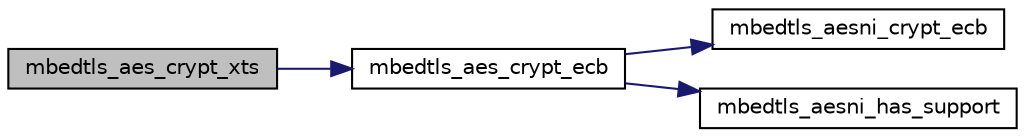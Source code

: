 digraph "mbedtls_aes_crypt_xts"
{
 // LATEX_PDF_SIZE
  edge [fontname="Helvetica",fontsize="10",labelfontname="Helvetica",labelfontsize="10"];
  node [fontname="Helvetica",fontsize="10",shape=record];
  rankdir="LR";
  Node1 [label="mbedtls_aes_crypt_xts",height=0.2,width=0.4,color="black", fillcolor="grey75", style="filled", fontcolor="black",tooltip="This function performs an AES-XTS encryption or decryption operation for an entire XTS data unit."];
  Node1 -> Node2 [color="midnightblue",fontsize="10",style="solid",fontname="Helvetica"];
  Node2 [label="mbedtls_aes_crypt_ecb",height=0.2,width=0.4,color="black", fillcolor="white", style="filled",URL="$dd/d34/aes_8c.html#a0e59fdda18a145e702984268b9ab291a",tooltip="This function performs an AES single-block encryption or decryption operation."];
  Node2 -> Node3 [color="midnightblue",fontsize="10",style="solid",fontname="Helvetica"];
  Node3 [label="mbedtls_aesni_crypt_ecb",height=0.2,width=0.4,color="black", fillcolor="white", style="filled",URL="$d3/de7/aesni_8c.html#a00a2e3a74eb08e5f18a988d6d38f6d92",tooltip="Internal AES-NI AES-ECB block encryption and decryption."];
  Node2 -> Node4 [color="midnightblue",fontsize="10",style="solid",fontname="Helvetica"];
  Node4 [label="mbedtls_aesni_has_support",height=0.2,width=0.4,color="black", fillcolor="white", style="filled",URL="$d3/de7/aesni_8c.html#a9e10f6077304fe056c21d1bb340d5f35",tooltip="Internal function to detect the AES-NI feature in CPUs."];
}
